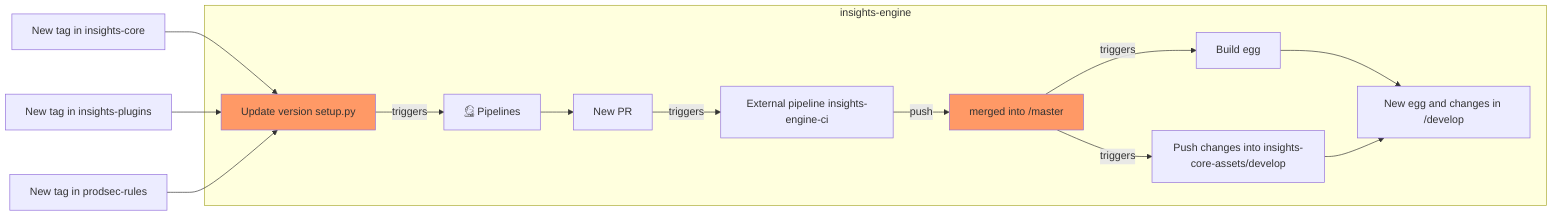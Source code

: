 flowchart LR
    A[New tag in insights-core]-->D
    B[New tag in insights-plugins]-->D
    C[New tag in prodsec-rules]-->D
    subgraph insights-engine
    D[Update version setup.py]:::manual--triggers-->E1
    E1["fab:fa-jenkins" Pipelines] -->E
    E[New PR]--triggers-->F
    F[External pipeline insights-engine-ci]--push-->G
    G[merged into /master]:::manual--triggers-->H
    G--triggers-->I
    H[Build egg]-->J
    I[Push changes into insights-core-assets/develop]-->J
    J[New egg and changes in /develop]
    end

    classDef manual fill:#f96;